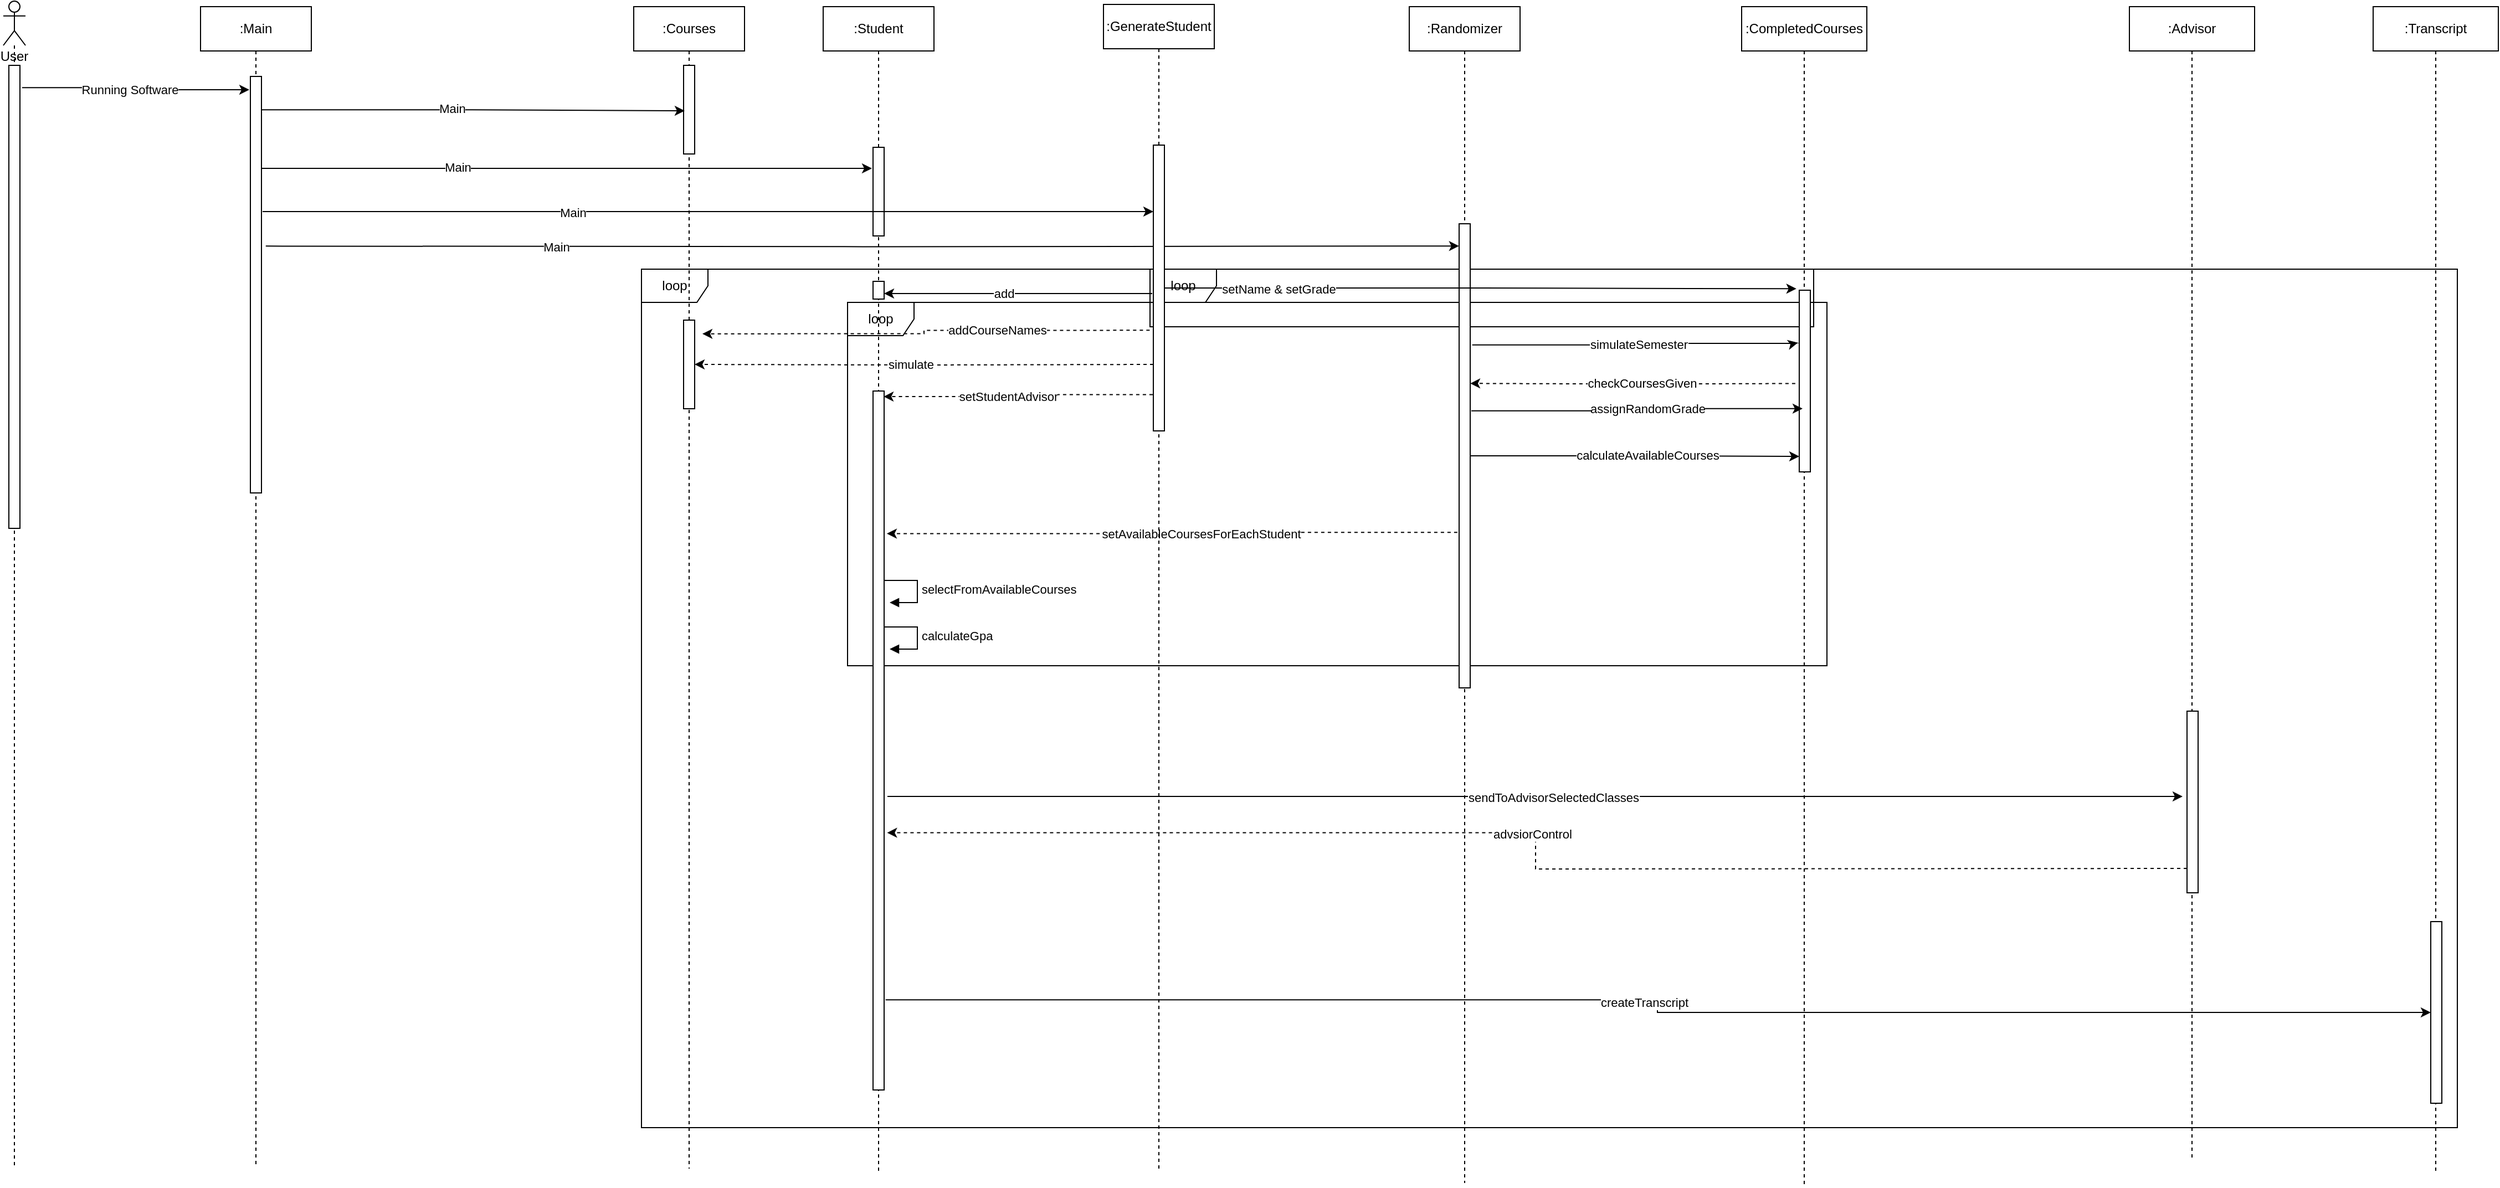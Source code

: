 <mxfile version="20.4.2" type="device"><diagram id="7uAdqGrBKuATjhqem7dm" name="Page-1"><mxGraphModel dx="2293" dy="1315" grid="0" gridSize="10" guides="1" tooltips="1" connect="1" arrows="1" fold="1" page="0" pageScale="1" pageWidth="850" pageHeight="1100" math="0" shadow="0"><root><mxCell id="0"/><mxCell id="1" parent="0"/><mxCell id="07Bm5KiIW9qHtliwiP4K-24" value="loop" style="shape=umlFrame;whiteSpace=wrap;html=1;" vertex="1" parent="1"><mxGeometry x="7" y="-310" width="599" height="52" as="geometry"/></mxCell><mxCell id="8tj9t1gHc6TNpFtSLCtC-67" value="loop" style="shape=umlFrame;whiteSpace=wrap;html=1;" parent="1" vertex="1"><mxGeometry x="-452" y="-310" width="1639" height="775" as="geometry"/></mxCell><mxCell id="8tj9t1gHc6TNpFtSLCtC-69" value="loop" style="shape=umlFrame;whiteSpace=wrap;html=1;" parent="1" vertex="1"><mxGeometry x="-266" y="-280" width="884" height="328" as="geometry"/></mxCell><mxCell id="8tj9t1gHc6TNpFtSLCtC-4" value="User" style="shape=umlLifeline;participant=umlActor;perimeter=lifelinePerimeter;whiteSpace=wrap;html=1;container=1;collapsible=0;recursiveResize=0;verticalAlign=top;spacingTop=36;outlineConnect=0;" parent="1" vertex="1"><mxGeometry x="-1028" y="-552" width="20" height="1053" as="geometry"/></mxCell><mxCell id="8tj9t1gHc6TNpFtSLCtC-5" value="" style="html=1;points=[];perimeter=orthogonalPerimeter;" parent="8tj9t1gHc6TNpFtSLCtC-4" vertex="1"><mxGeometry x="5" y="58" width="10" height="418" as="geometry"/></mxCell><mxCell id="8tj9t1gHc6TNpFtSLCtC-8" style="edgeStyle=orthogonalEdgeStyle;rounded=0;orthogonalLoop=1;jettySize=auto;html=1;entryX=-0.1;entryY=0.032;entryDx=0;entryDy=0;entryPerimeter=0;exitX=1.2;exitY=0.048;exitDx=0;exitDy=0;exitPerimeter=0;" parent="1" source="8tj9t1gHc6TNpFtSLCtC-5" target="8tj9t1gHc6TNpFtSLCtC-12" edge="1"><mxGeometry relative="1" as="geometry"><mxPoint x="-839" y="-285" as="targetPoint"/></mxGeometry></mxCell><mxCell id="8tj9t1gHc6TNpFtSLCtC-14" value="Running Software" style="edgeLabel;html=1;align=center;verticalAlign=middle;resizable=0;points=[];" parent="8tj9t1gHc6TNpFtSLCtC-8" vertex="1" connectable="0"><mxGeometry x="0.248" relative="1" as="geometry"><mxPoint x="-30" as="offset"/></mxGeometry></mxCell><mxCell id="8tj9t1gHc6TNpFtSLCtC-9" value=":Main" style="shape=umlLifeline;perimeter=lifelinePerimeter;whiteSpace=wrap;html=1;container=1;collapsible=0;recursiveResize=0;outlineConnect=0;" parent="1" vertex="1"><mxGeometry x="-850" y="-547" width="100" height="1046" as="geometry"/></mxCell><mxCell id="8tj9t1gHc6TNpFtSLCtC-12" value="" style="html=1;points=[];perimeter=orthogonalPerimeter;" parent="8tj9t1gHc6TNpFtSLCtC-9" vertex="1"><mxGeometry x="45" y="63" width="10" height="376" as="geometry"/></mxCell><mxCell id="8tj9t1gHc6TNpFtSLCtC-10" value=":Courses" style="shape=umlLifeline;perimeter=lifelinePerimeter;whiteSpace=wrap;html=1;container=1;collapsible=0;recursiveResize=0;outlineConnect=0;" parent="1" vertex="1"><mxGeometry x="-459" y="-547" width="100" height="1049" as="geometry"/></mxCell><mxCell id="8tj9t1gHc6TNpFtSLCtC-16" value="" style="html=1;points=[];perimeter=orthogonalPerimeter;" parent="8tj9t1gHc6TNpFtSLCtC-10" vertex="1"><mxGeometry x="45" y="53" width="10" height="80" as="geometry"/></mxCell><mxCell id="8tj9t1gHc6TNpFtSLCtC-11" value=":Student" style="shape=umlLifeline;perimeter=lifelinePerimeter;whiteSpace=wrap;html=1;container=1;collapsible=0;recursiveResize=0;outlineConnect=0;" parent="1" vertex="1"><mxGeometry x="-288" y="-547" width="100" height="1051" as="geometry"/></mxCell><mxCell id="8tj9t1gHc6TNpFtSLCtC-18" value="" style="html=1;points=[];perimeter=orthogonalPerimeter;" parent="8tj9t1gHc6TNpFtSLCtC-11" vertex="1"><mxGeometry x="45" y="127" width="10" height="80" as="geometry"/></mxCell><mxCell id="8tj9t1gHc6TNpFtSLCtC-39" value="" style="html=1;points=[];perimeter=orthogonalPerimeter;" parent="8tj9t1gHc6TNpFtSLCtC-11" vertex="1"><mxGeometry x="45" y="347" width="10" height="631" as="geometry"/></mxCell><mxCell id="8tj9t1gHc6TNpFtSLCtC-47" value="selectFromAvailableCourses" style="edgeStyle=orthogonalEdgeStyle;html=1;align=left;spacingLeft=2;endArrow=block;rounded=0;entryX=1;entryY=0;" parent="8tj9t1gHc6TNpFtSLCtC-11" edge="1"><mxGeometry relative="1" as="geometry"><mxPoint x="55" y="518" as="sourcePoint"/><Array as="points"><mxPoint x="85" y="518"/><mxPoint x="85" y="538"/></Array><mxPoint x="60" y="538" as="targetPoint"/></mxGeometry></mxCell><mxCell id="8tj9t1gHc6TNpFtSLCtC-15" style="edgeStyle=orthogonalEdgeStyle;rounded=0;orthogonalLoop=1;jettySize=auto;html=1;exitX=1;exitY=0.08;exitDx=0;exitDy=0;exitPerimeter=0;entryX=0.1;entryY=0.513;entryDx=0;entryDy=0;entryPerimeter=0;" parent="1" source="8tj9t1gHc6TNpFtSLCtC-12" target="8tj9t1gHc6TNpFtSLCtC-16" edge="1"><mxGeometry relative="1" as="geometry"/></mxCell><mxCell id="8tj9t1gHc6TNpFtSLCtC-17" value="Main" style="edgeLabel;html=1;align=center;verticalAlign=middle;resizable=0;points=[];" parent="8tj9t1gHc6TNpFtSLCtC-15" vertex="1" connectable="0"><mxGeometry x="-0.257" y="-4" relative="1" as="geometry"><mxPoint x="30" y="-5" as="offset"/></mxGeometry></mxCell><mxCell id="8tj9t1gHc6TNpFtSLCtC-19" style="edgeStyle=orthogonalEdgeStyle;rounded=0;orthogonalLoop=1;jettySize=auto;html=1;entryX=-0.1;entryY=0.238;entryDx=0;entryDy=0;entryPerimeter=0;" parent="1" source="8tj9t1gHc6TNpFtSLCtC-12" target="8tj9t1gHc6TNpFtSLCtC-18" edge="1"><mxGeometry relative="1" as="geometry"><Array as="points"><mxPoint x="-700" y="-401"/><mxPoint x="-700" y="-401"/></Array></mxGeometry></mxCell><mxCell id="8tj9t1gHc6TNpFtSLCtC-20" value="Main" style="edgeLabel;html=1;align=center;verticalAlign=middle;resizable=0;points=[];" parent="8tj9t1gHc6TNpFtSLCtC-19" vertex="1" connectable="0"><mxGeometry x="-0.357" y="-2" relative="1" as="geometry"><mxPoint y="-3" as="offset"/></mxGeometry></mxCell><mxCell id="8tj9t1gHc6TNpFtSLCtC-22" value=":Randomizer" style="shape=umlLifeline;perimeter=lifelinePerimeter;whiteSpace=wrap;html=1;container=1;collapsible=0;recursiveResize=0;outlineConnect=0;" parent="1" vertex="1"><mxGeometry x="241" y="-547" width="100" height="1062" as="geometry"/></mxCell><mxCell id="8tj9t1gHc6TNpFtSLCtC-23" value="" style="html=1;points=[];perimeter=orthogonalPerimeter;" parent="8tj9t1gHc6TNpFtSLCtC-22" vertex="1"><mxGeometry x="45" y="196" width="10" height="419" as="geometry"/></mxCell><mxCell id="8tj9t1gHc6TNpFtSLCtC-24" style="edgeStyle=orthogonalEdgeStyle;rounded=0;orthogonalLoop=1;jettySize=auto;html=1;exitX=1.389;exitY=0.551;exitDx=0;exitDy=0;exitPerimeter=0;entryX=-0.008;entryY=0.048;entryDx=0;entryDy=0;entryPerimeter=0;" parent="1" target="8tj9t1gHc6TNpFtSLCtC-23" edge="1"><mxGeometry relative="1" as="geometry"><mxPoint x="-791.11" y="-330.824" as="sourcePoint"/><mxPoint x="-104" y="-351.117" as="targetPoint"/><Array as="points"/></mxGeometry></mxCell><mxCell id="8tj9t1gHc6TNpFtSLCtC-26" value="Main" style="edgeLabel;html=1;align=center;verticalAlign=middle;resizable=0;points=[];" parent="8tj9t1gHc6TNpFtSLCtC-24" vertex="1" connectable="0"><mxGeometry x="-0.236" relative="1" as="geometry"><mxPoint x="-150" as="offset"/></mxGeometry></mxCell><mxCell id="8tj9t1gHc6TNpFtSLCtC-27" value=":CompletedCourses" style="shape=umlLifeline;perimeter=lifelinePerimeter;whiteSpace=wrap;html=1;container=1;collapsible=0;recursiveResize=0;outlineConnect=0;" parent="1" vertex="1"><mxGeometry x="541" y="-547" width="113" height="1065" as="geometry"/></mxCell><mxCell id="8tj9t1gHc6TNpFtSLCtC-28" value="" style="html=1;points=[];perimeter=orthogonalPerimeter;" parent="8tj9t1gHc6TNpFtSLCtC-27" vertex="1"><mxGeometry x="52" y="256" width="10" height="164" as="geometry"/></mxCell><mxCell id="8tj9t1gHc6TNpFtSLCtC-31" style="edgeStyle=orthogonalEdgeStyle;rounded=0;orthogonalLoop=1;jettySize=auto;html=1;exitX=1.187;exitY=0.261;exitDx=0;exitDy=0;exitPerimeter=0;entryX=-0.12;entryY=0.289;entryDx=0;entryDy=0;entryPerimeter=0;" parent="1" source="8tj9t1gHc6TNpFtSLCtC-23" target="8tj9t1gHc6TNpFtSLCtC-28" edge="1"><mxGeometry relative="1" as="geometry"><Array as="points"><mxPoint x="443" y="-242"/><mxPoint x="443" y="-243"/><mxPoint x="589" y="-243"/></Array><mxPoint x="589" y="-249" as="targetPoint"/></mxGeometry></mxCell><mxCell id="8tj9t1gHc6TNpFtSLCtC-32" value="simulateSemester" style="edgeLabel;html=1;align=center;verticalAlign=middle;resizable=0;points=[];" parent="8tj9t1gHc6TNpFtSLCtC-31" vertex="1" connectable="0"><mxGeometry x="-0.286" y="-2" relative="1" as="geometry"><mxPoint x="44" y="-3" as="offset"/></mxGeometry></mxCell><mxCell id="8tj9t1gHc6TNpFtSLCtC-34" style="edgeStyle=orthogonalEdgeStyle;rounded=0;orthogonalLoop=1;jettySize=auto;html=1;entryX=0.3;entryY=0.652;entryDx=0;entryDy=0;entryPerimeter=0;exitX=1.1;exitY=0.403;exitDx=0;exitDy=0;exitPerimeter=0;" parent="1" source="8tj9t1gHc6TNpFtSLCtC-23" target="8tj9t1gHc6TNpFtSLCtC-28" edge="1"><mxGeometry relative="1" as="geometry"><mxPoint x="300" y="-220" as="sourcePoint"/></mxGeometry></mxCell><mxCell id="8tj9t1gHc6TNpFtSLCtC-35" value="assignRandomGrade" style="edgeLabel;html=1;align=center;verticalAlign=middle;resizable=0;points=[];" parent="8tj9t1gHc6TNpFtSLCtC-34" vertex="1" connectable="0"><mxGeometry x="0.07" relative="1" as="geometry"><mxPoint as="offset"/></mxGeometry></mxCell><mxCell id="8tj9t1gHc6TNpFtSLCtC-41" style="edgeStyle=orthogonalEdgeStyle;rounded=0;orthogonalLoop=1;jettySize=auto;html=1;entryX=0;entryY=0.915;entryDx=0;entryDy=0;entryPerimeter=0;" parent="1" source="8tj9t1gHc6TNpFtSLCtC-23" target="8tj9t1gHc6TNpFtSLCtC-28" edge="1"><mxGeometry relative="1" as="geometry"/></mxCell><mxCell id="8tj9t1gHc6TNpFtSLCtC-42" value="calculateAvailableCourses" style="edgeLabel;html=1;align=center;verticalAlign=middle;resizable=0;points=[];" parent="8tj9t1gHc6TNpFtSLCtC-41" vertex="1" connectable="0"><mxGeometry x="0.079" y="1" relative="1" as="geometry"><mxPoint as="offset"/></mxGeometry></mxCell><mxCell id="8tj9t1gHc6TNpFtSLCtC-43" style="edgeStyle=orthogonalEdgeStyle;rounded=0;orthogonalLoop=1;jettySize=auto;html=1;entryX=1.245;entryY=0.204;entryDx=0;entryDy=0;entryPerimeter=0;exitX=-0.156;exitY=0.665;exitDx=0;exitDy=0;exitPerimeter=0;dashed=1;" parent="1" source="8tj9t1gHc6TNpFtSLCtC-23" target="8tj9t1gHc6TNpFtSLCtC-39" edge="1"><mxGeometry relative="1" as="geometry"/></mxCell><mxCell id="8tj9t1gHc6TNpFtSLCtC-44" value="setAvailableCoursesForEachStudent" style="edgeLabel;html=1;align=center;verticalAlign=middle;resizable=0;points=[];" parent="8tj9t1gHc6TNpFtSLCtC-43" vertex="1" connectable="0"><mxGeometry x="-0.219" y="1" relative="1" as="geometry"><mxPoint x="-30" as="offset"/></mxGeometry></mxCell><mxCell id="8tj9t1gHc6TNpFtSLCtC-50" value=":Advisor" style="shape=umlLifeline;perimeter=lifelinePerimeter;whiteSpace=wrap;html=1;container=1;collapsible=0;recursiveResize=0;outlineConnect=0;" parent="1" vertex="1"><mxGeometry x="891" y="-547" width="113" height="1042" as="geometry"/></mxCell><mxCell id="8tj9t1gHc6TNpFtSLCtC-51" value="" style="html=1;points=[];perimeter=orthogonalPerimeter;" parent="8tj9t1gHc6TNpFtSLCtC-50" vertex="1"><mxGeometry x="52" y="636" width="10" height="164" as="geometry"/></mxCell><mxCell id="8tj9t1gHc6TNpFtSLCtC-56" style="edgeStyle=orthogonalEdgeStyle;rounded=0;orthogonalLoop=1;jettySize=auto;html=1;entryX=1.268;entryY=0.632;entryDx=0;entryDy=0;entryPerimeter=0;dashed=1;" parent="1" target="8tj9t1gHc6TNpFtSLCtC-39" edge="1"><mxGeometry relative="1" as="geometry"><mxPoint x="943" y="231" as="sourcePoint"/><mxPoint x="-228.88" y="231.861" as="targetPoint"/></mxGeometry></mxCell><mxCell id="8tj9t1gHc6TNpFtSLCtC-57" value="advsiorControl" style="edgeLabel;html=1;align=center;verticalAlign=middle;resizable=0;points=[];" parent="8tj9t1gHc6TNpFtSLCtC-56" vertex="1" connectable="0"><mxGeometry x="0.035" y="1" relative="1" as="geometry"><mxPoint as="offset"/></mxGeometry></mxCell><mxCell id="8tj9t1gHc6TNpFtSLCtC-59" value=":Transcript" style="shape=umlLifeline;perimeter=lifelinePerimeter;whiteSpace=wrap;html=1;container=1;collapsible=0;recursiveResize=0;outlineConnect=0;" parent="1" vertex="1"><mxGeometry x="1111" y="-547" width="113" height="1051" as="geometry"/></mxCell><mxCell id="8tj9t1gHc6TNpFtSLCtC-60" value="" style="html=1;points=[];perimeter=orthogonalPerimeter;" parent="8tj9t1gHc6TNpFtSLCtC-59" vertex="1"><mxGeometry x="52" y="826" width="10" height="164" as="geometry"/></mxCell><mxCell id="8tj9t1gHc6TNpFtSLCtC-61" value="calculateGpa" style="edgeStyle=orthogonalEdgeStyle;html=1;align=left;spacingLeft=2;endArrow=block;rounded=0;entryX=1;entryY=0;" parent="1" edge="1"><mxGeometry relative="1" as="geometry"><mxPoint x="-233" y="13" as="sourcePoint"/><Array as="points"><mxPoint x="-203" y="13"/><mxPoint x="-203" y="33"/></Array><mxPoint x="-228" y="33" as="targetPoint"/></mxGeometry></mxCell><mxCell id="8tj9t1gHc6TNpFtSLCtC-62" style="edgeStyle=orthogonalEdgeStyle;rounded=0;orthogonalLoop=1;jettySize=auto;html=1;exitX=1.131;exitY=0.871;exitDx=0;exitDy=0;exitPerimeter=0;" parent="1" source="8tj9t1gHc6TNpFtSLCtC-39" target="8tj9t1gHc6TNpFtSLCtC-60" edge="1"><mxGeometry relative="1" as="geometry"><mxPoint x="803.286" y="432.571" as="targetPoint"/></mxGeometry></mxCell><mxCell id="8tj9t1gHc6TNpFtSLCtC-63" value="createTranscript" style="edgeLabel;html=1;align=center;verticalAlign=middle;resizable=0;points=[];" parent="8tj9t1gHc6TNpFtSLCtC-62" vertex="1" connectable="0"><mxGeometry x="-0.026" y="-2" relative="1" as="geometry"><mxPoint x="-1" as="offset"/></mxGeometry></mxCell><mxCell id="07Bm5KiIW9qHtliwiP4K-1" value=":GenerateStudent" style="shape=umlLifeline;perimeter=lifelinePerimeter;whiteSpace=wrap;html=1;container=1;collapsible=0;recursiveResize=0;outlineConnect=0;" vertex="1" parent="1"><mxGeometry x="-35" y="-549" width="100" height="1051" as="geometry"/></mxCell><mxCell id="07Bm5KiIW9qHtliwiP4K-2" value="" style="html=1;points=[];perimeter=orthogonalPerimeter;" vertex="1" parent="07Bm5KiIW9qHtliwiP4K-1"><mxGeometry x="45" y="127" width="10" height="258" as="geometry"/></mxCell><mxCell id="07Bm5KiIW9qHtliwiP4K-5" style="edgeStyle=orthogonalEdgeStyle;rounded=0;orthogonalLoop=1;jettySize=auto;html=1;" edge="1" parent="1"><mxGeometry relative="1" as="geometry"><mxPoint x="-794" y="-362" as="sourcePoint"/><mxPoint x="10" y="-362" as="targetPoint"/></mxGeometry></mxCell><mxCell id="07Bm5KiIW9qHtliwiP4K-6" value="Main" style="edgeLabel;html=1;align=center;verticalAlign=middle;resizable=0;points=[];" vertex="1" connectable="0" parent="07Bm5KiIW9qHtliwiP4K-5"><mxGeometry x="-0.304" y="-1" relative="1" as="geometry"><mxPoint as="offset"/></mxGeometry></mxCell><mxCell id="07Bm5KiIW9qHtliwiP4K-8" value="" style="html=1;points=[];perimeter=orthogonalPerimeter;" vertex="1" parent="1"><mxGeometry x="-414" y="-264" width="10" height="80" as="geometry"/></mxCell><mxCell id="07Bm5KiIW9qHtliwiP4K-9" style="edgeStyle=orthogonalEdgeStyle;rounded=0;orthogonalLoop=1;jettySize=auto;html=1;dashed=1;" edge="1" parent="1" target="07Bm5KiIW9qHtliwiP4K-8"><mxGeometry relative="1" as="geometry"><mxPoint x="10" y="-224" as="sourcePoint"/></mxGeometry></mxCell><mxCell id="07Bm5KiIW9qHtliwiP4K-10" value="simulate" style="edgeLabel;html=1;align=center;verticalAlign=middle;resizable=0;points=[];" vertex="1" connectable="0" parent="07Bm5KiIW9qHtliwiP4K-9"><mxGeometry x="0.06" relative="1" as="geometry"><mxPoint as="offset"/></mxGeometry></mxCell><mxCell id="07Bm5KiIW9qHtliwiP4K-11" style="edgeStyle=orthogonalEdgeStyle;rounded=0;orthogonalLoop=1;jettySize=auto;html=1;entryX=1.7;entryY=0.154;entryDx=0;entryDy=0;entryPerimeter=0;dashed=1;exitX=-0.331;exitY=0.648;exitDx=0;exitDy=0;exitPerimeter=0;" edge="1" parent="1" source="07Bm5KiIW9qHtliwiP4K-2" target="07Bm5KiIW9qHtliwiP4K-8"><mxGeometry relative="1" as="geometry"/></mxCell><mxCell id="07Bm5KiIW9qHtliwiP4K-12" value="addCourseNames" style="edgeLabel;html=1;align=center;verticalAlign=middle;resizable=0;points=[];" vertex="1" connectable="0" parent="07Bm5KiIW9qHtliwiP4K-11"><mxGeometry x="-0.091" relative="1" as="geometry"><mxPoint x="47" as="offset"/></mxGeometry></mxCell><mxCell id="8tj9t1gHc6TNpFtSLCtC-52" style="edgeStyle=orthogonalEdgeStyle;rounded=0;orthogonalLoop=1;jettySize=auto;html=1;" parent="1" edge="1"><mxGeometry relative="1" as="geometry"><mxPoint x="-230" y="166" as="sourcePoint"/><mxPoint x="939" y="166" as="targetPoint"/><Array as="points"/></mxGeometry></mxCell><mxCell id="8tj9t1gHc6TNpFtSLCtC-53" value="sendToAdvisorSelectedClasses" style="edgeLabel;html=1;align=center;verticalAlign=middle;resizable=0;points=[];" parent="8tj9t1gHc6TNpFtSLCtC-52" vertex="1" connectable="0"><mxGeometry x="0.114" y="-5" relative="1" as="geometry"><mxPoint x="-50" y="-4" as="offset"/></mxGeometry></mxCell><mxCell id="07Bm5KiIW9qHtliwiP4K-14" style="edgeStyle=orthogonalEdgeStyle;rounded=0;orthogonalLoop=1;jettySize=auto;html=1;dashed=1;exitX=-0.055;exitY=0.873;exitDx=0;exitDy=0;exitPerimeter=0;entryX=0.955;entryY=0.008;entryDx=0;entryDy=0;entryPerimeter=0;" edge="1" parent="1" source="07Bm5KiIW9qHtliwiP4K-2" target="8tj9t1gHc6TNpFtSLCtC-39"><mxGeometry relative="1" as="geometry"/></mxCell><mxCell id="07Bm5KiIW9qHtliwiP4K-15" value="setStudentAdvisor" style="edgeLabel;html=1;align=center;verticalAlign=middle;resizable=0;points=[];" vertex="1" connectable="0" parent="07Bm5KiIW9qHtliwiP4K-14"><mxGeometry x="0.084" relative="1" as="geometry"><mxPoint as="offset"/></mxGeometry></mxCell><mxCell id="07Bm5KiIW9qHtliwiP4K-18" style="edgeStyle=orthogonalEdgeStyle;rounded=0;orthogonalLoop=1;jettySize=auto;html=1;entryX=-0.263;entryY=-0.008;entryDx=0;entryDy=0;entryPerimeter=0;" edge="1" parent="1" source="07Bm5KiIW9qHtliwiP4K-2" target="8tj9t1gHc6TNpFtSLCtC-28"><mxGeometry relative="1" as="geometry"/></mxCell><mxCell id="07Bm5KiIW9qHtliwiP4K-19" value="setName &amp;amp; setGrade" style="edgeLabel;html=1;align=center;verticalAlign=middle;resizable=0;points=[];" vertex="1" connectable="0" parent="07Bm5KiIW9qHtliwiP4K-18"><mxGeometry x="-0.641" y="-1" relative="1" as="geometry"><mxPoint as="offset"/></mxGeometry></mxCell><mxCell id="07Bm5KiIW9qHtliwiP4K-26" value="" style="html=1;points=[];perimeter=orthogonalPerimeter;" vertex="1" parent="1"><mxGeometry x="-243" y="-299" width="10" height="16" as="geometry"/></mxCell><mxCell id="07Bm5KiIW9qHtliwiP4K-27" style="edgeStyle=orthogonalEdgeStyle;rounded=0;orthogonalLoop=1;jettySize=auto;html=1;" edge="1" parent="1" target="07Bm5KiIW9qHtliwiP4K-26"><mxGeometry relative="1" as="geometry"><mxPoint x="9" y="-288" as="sourcePoint"/><Array as="points"><mxPoint x="-174" y="-288"/><mxPoint x="-174" y="-288"/></Array></mxGeometry></mxCell><mxCell id="07Bm5KiIW9qHtliwiP4K-28" value="add" style="edgeLabel;html=1;align=center;verticalAlign=middle;resizable=0;points=[];" vertex="1" connectable="0" parent="07Bm5KiIW9qHtliwiP4K-27"><mxGeometry x="0.111" relative="1" as="geometry"><mxPoint as="offset"/></mxGeometry></mxCell><mxCell id="07Bm5KiIW9qHtliwiP4K-33" style="edgeStyle=orthogonalEdgeStyle;rounded=0;orthogonalLoop=1;jettySize=auto;html=1;dashed=1;exitX=-0.055;exitY=0.873;exitDx=0;exitDy=0;exitPerimeter=0;entryX=1;entryY=0.344;entryDx=0;entryDy=0;entryPerimeter=0;" edge="1" parent="1" target="8tj9t1gHc6TNpFtSLCtC-23"><mxGeometry relative="1" as="geometry"><mxPoint x="589.45" y="-206.766" as="sourcePoint"/><mxPoint x="346.55" y="-204.952" as="targetPoint"/><Array as="points"/></mxGeometry></mxCell><mxCell id="07Bm5KiIW9qHtliwiP4K-34" value="checkCoursesGiven" style="edgeLabel;html=1;align=center;verticalAlign=middle;resizable=0;points=[];" vertex="1" connectable="0" parent="07Bm5KiIW9qHtliwiP4K-33"><mxGeometry x="0.084" relative="1" as="geometry"><mxPoint x="20" as="offset"/></mxGeometry></mxCell></root></mxGraphModel></diagram></mxfile>